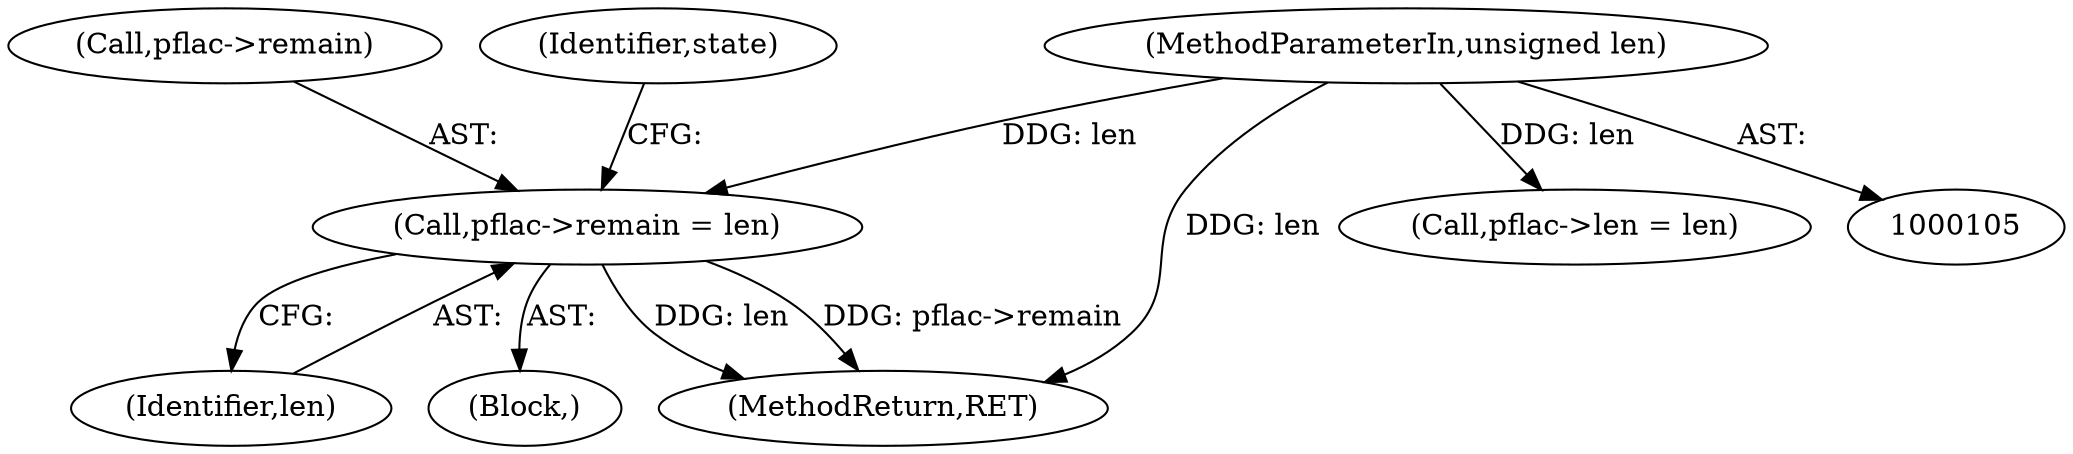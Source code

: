 digraph "0_libsndfile_60b234301adf258786d8b90be5c1d437fc8799e0_0@API" {
"1000128" [label="(Call,pflac->remain = len)"];
"1000107" [label="(MethodParameterIn,unsigned len)"];
"1000123" [label="(Call,pflac->len = len)"];
"1000132" [label="(Identifier,len)"];
"1000108" [label="(Block,)"];
"1000107" [label="(MethodParameterIn,unsigned len)"];
"1000129" [label="(Call,pflac->remain)"];
"1000128" [label="(Call,pflac->remain = len)"];
"1000224" [label="(MethodReturn,RET)"];
"1000134" [label="(Identifier,state)"];
"1000128" -> "1000108"  [label="AST: "];
"1000128" -> "1000132"  [label="CFG: "];
"1000129" -> "1000128"  [label="AST: "];
"1000132" -> "1000128"  [label="AST: "];
"1000134" -> "1000128"  [label="CFG: "];
"1000128" -> "1000224"  [label="DDG: len"];
"1000128" -> "1000224"  [label="DDG: pflac->remain"];
"1000107" -> "1000128"  [label="DDG: len"];
"1000107" -> "1000105"  [label="AST: "];
"1000107" -> "1000224"  [label="DDG: len"];
"1000107" -> "1000123"  [label="DDG: len"];
}
